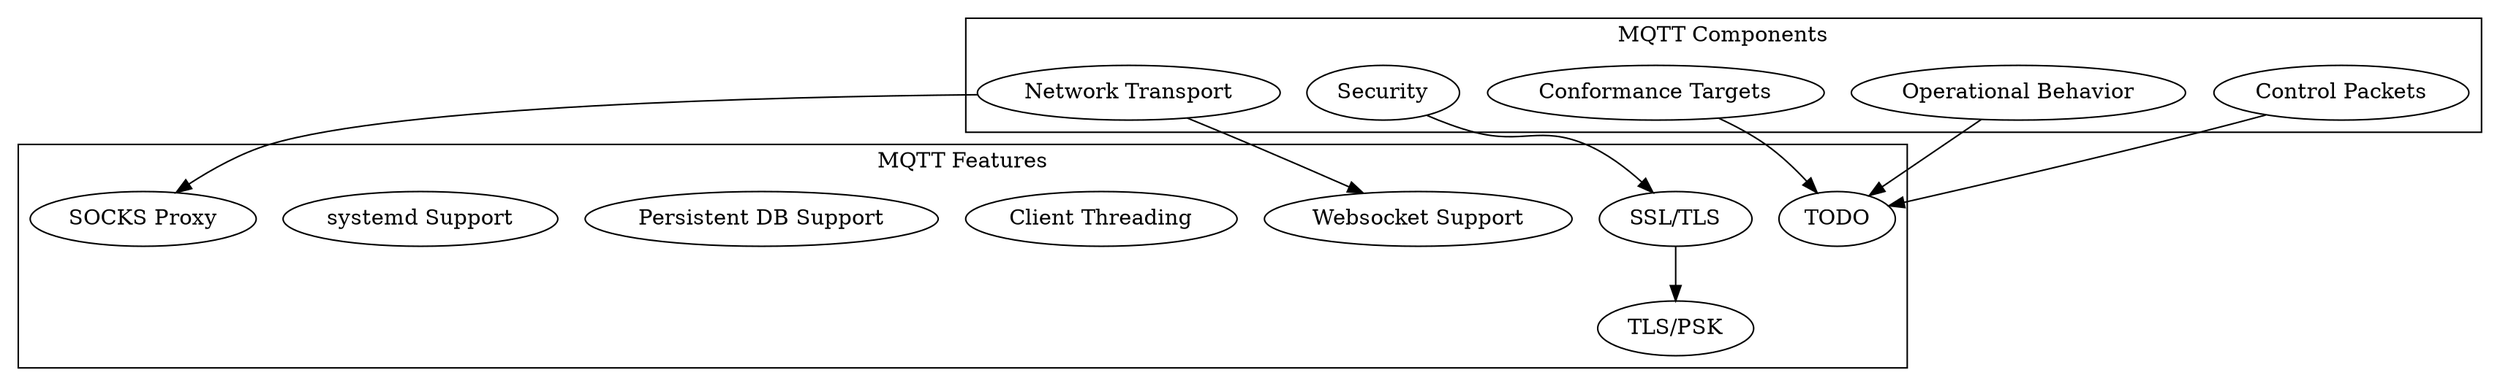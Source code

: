 # Testing manually-constructing a simple digraph from the RFC.
# This will be at the `component` level.
digraph {
	#subgraph cluster_0 {
	#	label="Example subgraph";
	#	a -> b[label="0.2",weight="0.2"];
	#   a -> c[label="0.4",weight="0.4"];
	#   c -> b[label="0.6",weight="0.6"];
	#   c -> e[label="0.6",weight="0.6"];
	#   e -> e[label="0.1",weight="0.1"];
	#   e -> b[label="0.7",weight="0.7"];
	#}

	subgraph cluster_components {
		label="MQTT Components";
		"Control Packets";
		"Operational Behavior";
		"Security";
		"Network Transport";
		"Conformance Targets";
	}

	subgraph cluster_features {
		label="MQTT Features";
		"Security" -> "SSL/TLS" -> "TLS/PSK";
		"Network Transport" -> "Websocket Support";
		"Network Transport" -> "SOCKS Proxy";
		"Client Threading";
		"Persistent DB Support";
		"systemd Support";
		"Conformance Targets" -> "TODO";
		"Operational Behavior" -> "TODO";
		"Control Packets" -> "TODO";
	}

}